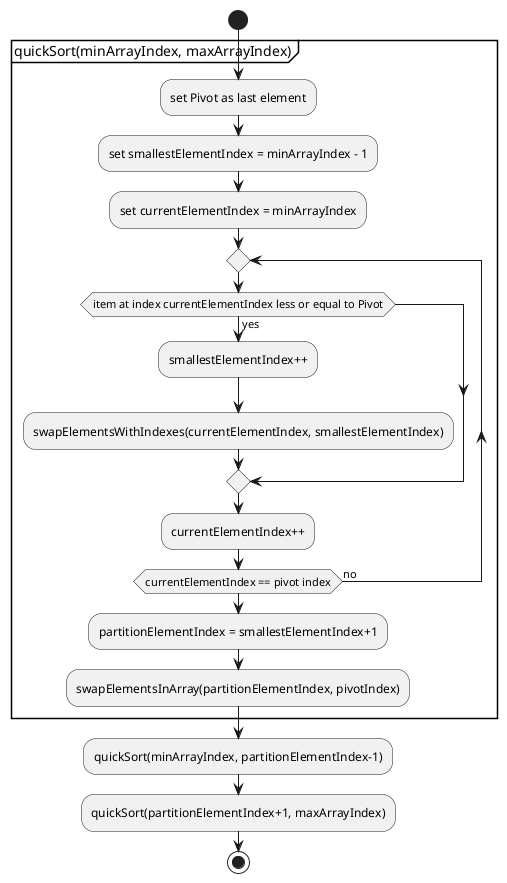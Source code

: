 @startuml

start

partition "quickSort(minArrayIndex, maxArrayIndex)" {
    :set Pivot as last element;
    :set smallestElementIndex = minArrayIndex - 1;
    :set currentElementIndex = minArrayIndex;

    repeat
        if (item at index currentElementIndex less or equal to Pivot) then (yes)
            :smallestElementIndex++;
            :swapElementsWithIndexes(currentElementIndex, smallestElementIndex);
        endif
        :currentElementIndex++;
    repeat while (currentElementIndex == pivot index) is (no)

    :partitionElementIndex = smallestElementIndex+1;
    :swapElementsInArray(partitionElementIndex, pivotIndex);
}

:quickSort(minArrayIndex, partitionElementIndex-1);
:quickSort(partitionElementIndex+1, maxArrayIndex);

stop

@enduml